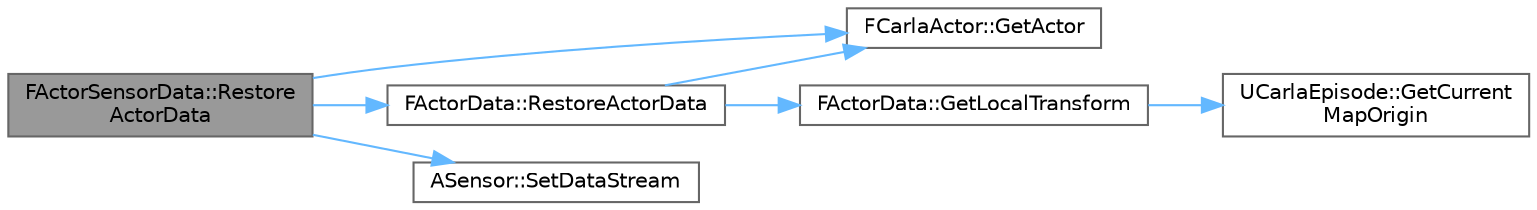 digraph "FActorSensorData::RestoreActorData"
{
 // INTERACTIVE_SVG=YES
 // LATEX_PDF_SIZE
  bgcolor="transparent";
  edge [fontname=Helvetica,fontsize=10,labelfontname=Helvetica,labelfontsize=10];
  node [fontname=Helvetica,fontsize=10,shape=box,height=0.2,width=0.4];
  rankdir="LR";
  Node1 [id="Node000001",label="FActorSensorData::Restore\lActorData",height=0.2,width=0.4,color="gray40", fillcolor="grey60", style="filled", fontcolor="black",tooltip=" "];
  Node1 -> Node2 [id="edge1_Node000001_Node000002",color="steelblue1",style="solid",tooltip=" "];
  Node2 [id="Node000002",label="FCarlaActor::GetActor",height=0.2,width=0.4,color="grey40", fillcolor="white", style="filled",URL="$dc/dde/classFCarlaActor.html#a4d2752987e47827efd488b90053ad415",tooltip=" "];
  Node1 -> Node3 [id="edge2_Node000001_Node000003",color="steelblue1",style="solid",tooltip=" "];
  Node3 [id="Node000003",label="FActorData::RestoreActorData",height=0.2,width=0.4,color="grey40", fillcolor="white", style="filled",URL="$dd/d67/classFActorData.html#a8e02790813812376432b23be35df002d",tooltip=" "];
  Node3 -> Node2 [id="edge3_Node000003_Node000002",color="steelblue1",style="solid",tooltip=" "];
  Node3 -> Node4 [id="edge4_Node000003_Node000004",color="steelblue1",style="solid",tooltip=" "];
  Node4 [id="Node000004",label="FActorData::GetLocalTransform",height=0.2,width=0.4,color="grey40", fillcolor="white", style="filled",URL="$dd/d67/classFActorData.html#ae20fceca0d39d508b767b8694e43a53b",tooltip=" "];
  Node4 -> Node5 [id="edge5_Node000004_Node000005",color="steelblue1",style="solid",tooltip=" "];
  Node5 [id="Node000005",label="UCarlaEpisode::GetCurrent\lMapOrigin",height=0.2,width=0.4,color="grey40", fillcolor="white", style="filled",URL="$dc/d84/classUCarlaEpisode.html#a079f3aace58f935aea59e0a6a1c7cda7",tooltip=" "];
  Node1 -> Node6 [id="edge6_Node000001_Node000006",color="steelblue1",style="solid",tooltip=" "];
  Node6 [id="Node000006",label="ASensor::SetDataStream",height=0.2,width=0.4,color="grey40", fillcolor="white", style="filled",URL="$d3/d01/classASensor.html#a6ee2e98fd5918a9d2affde92ed19150d",tooltip="Replace the FDataStream associated with this sensor."];
}
